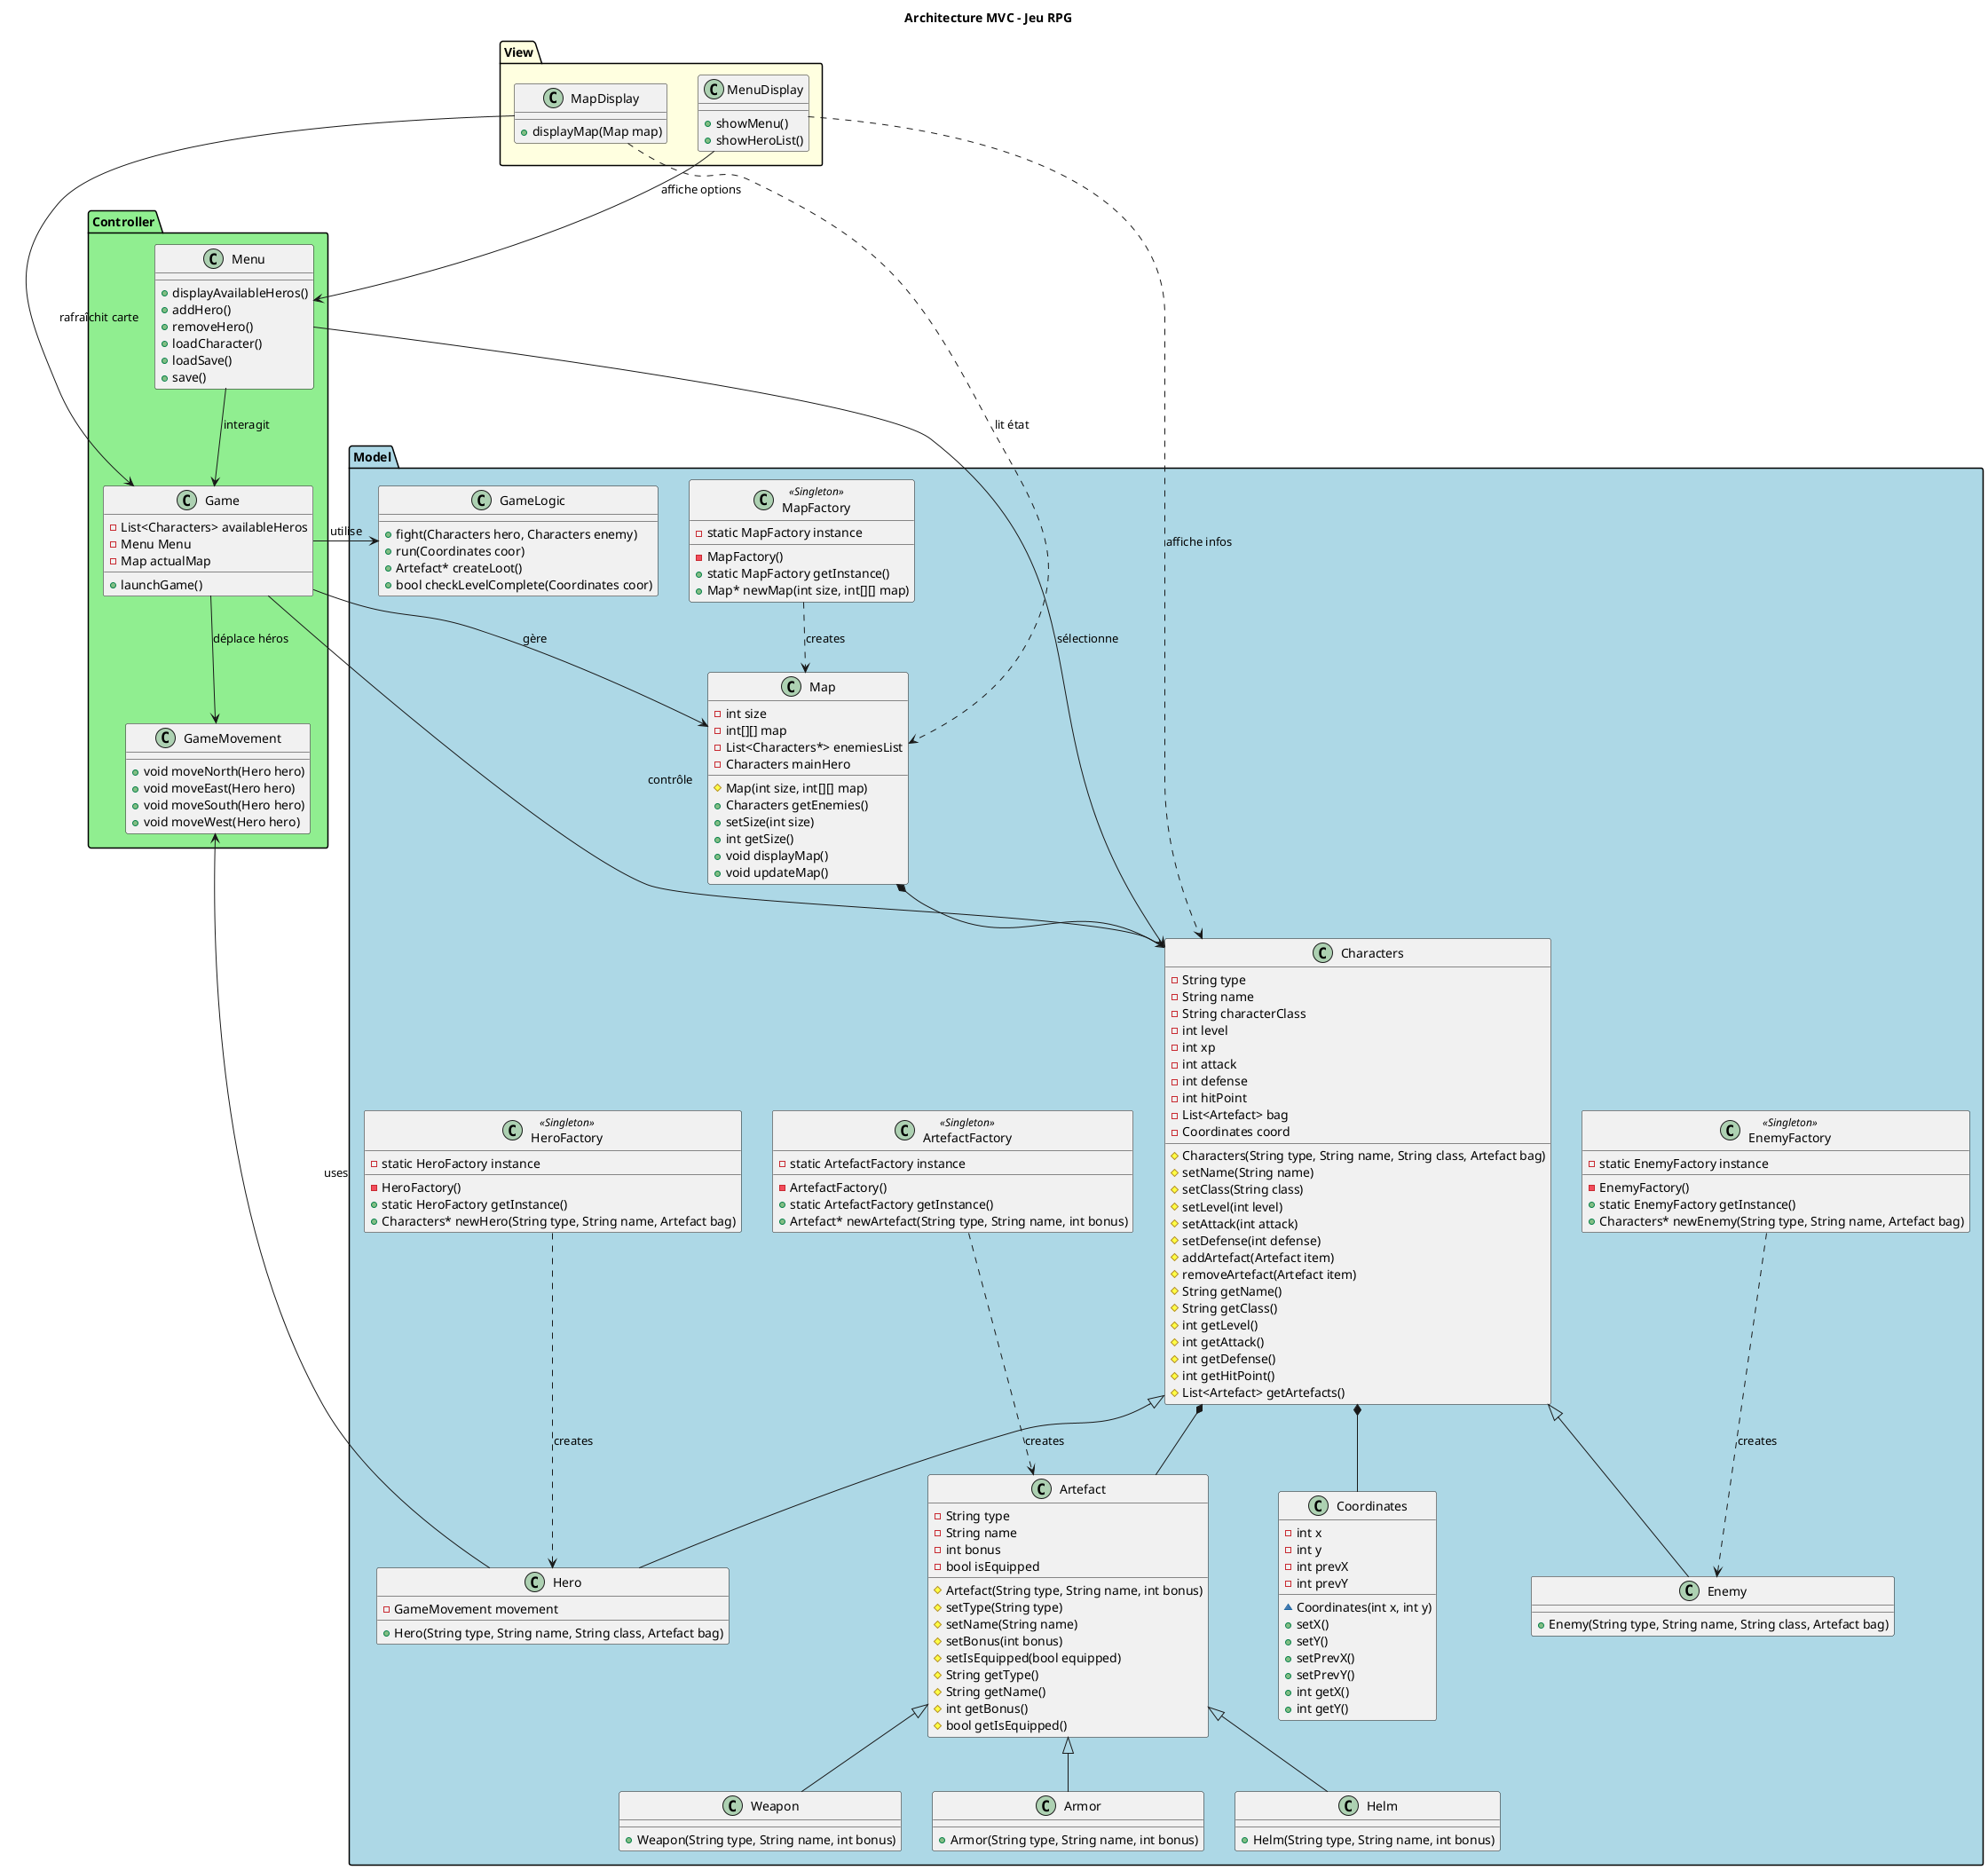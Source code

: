 @startuml
title Architecture MVC - Jeu RPG

' =======================
'   COUCHES DU SYSTÈME
' =======================

package "Model" #LightBlue {
  class Characters {
    -String type
    -String name
    -String characterClass
    -int level
    -int xp
    -int attack
    -int defense
    -int hitPoint
    -List<Artefact> bag
    -Coordinates coord
    #Characters(String type, String name, String class, Artefact bag)
    #setName(String name)
    #setClass(String class)
    #setLevel(int level)
    #setAttack(int attack)
    #setDefense(int defense)
    #addArtefact(Artefact item)
    #removeArtefact(Artefact item)
    #String getName()
    #String getClass()
    #int getLevel()
    #int getAttack()
    #int getDefense()
    #int getHitPoint()
    #List<Artefact> getArtefacts()
  }

  class Hero {
    -GameMovement movement
    +Hero(String type, String name, String class, Artefact bag)
  }

  class Enemy {
    +Enemy(String type, String name, String class, Artefact bag)
  }

  class Artefact {
    -String type
    -String name
    -int bonus
    -bool isEquipped
    #Artefact(String type, String name, int bonus)
    #setType(String type)
    #setName(String name)
    #setBonus(int bonus)
    #setIsEquipped(bool equipped)
    #String getType()
    #String getName()
    #int getBonus()
    #bool getIsEquipped()
  }

  class Weapon {
    +Weapon(String type, String name, int bonus)
  }

  class Armor {
    +Armor(String type, String name, int bonus)
  }

  class Helm {
    +Helm(String type, String name, int bonus)
  }

  class Coordinates {
    -int x
    -int y
    -int prevX
    -int prevY
    ~Coordinates(int x, int y)
    +setX()
    +setY()
    +setPrevX()
    +setPrevY()
    +int getX()
    +int getY()
  }

  class Map {
    -int size
    -int[][] map
    -List<Characters*> enemiesList
    -Characters mainHero
    #Map(int size, int[][] map)
    +Characters getEnemies()
    +setSize(int size)
    +int getSize()
    +void displayMap()
    +void updateMap()
  }

  class GameLogic {
    +fight(Characters hero, Characters enemy)
    +run(Coordinates coor)
    +Artefact* createLoot()
    +bool checkLevelComplete(Coordinates coor)
  }

  class HeroFactory <<Singleton>> {
    -static HeroFactory instance
    -HeroFactory()
    +static HeroFactory getInstance()
    +Characters* newHero(String type, String name, Artefact bag)
  }

  class EnemyFactory <<Singleton>> {
    -static EnemyFactory instance
    -EnemyFactory()
    +static EnemyFactory getInstance()
    +Characters* newEnemy(String type, String name, Artefact bag)
  }

  class ArtefactFactory <<Singleton>> {
    -static ArtefactFactory instance
    -ArtefactFactory()
    +static ArtefactFactory getInstance()
    +Artefact* newArtefact(String type, String name, int bonus)
  }

  class MapFactory <<Singleton>> {
    -static MapFactory instance
    -MapFactory()
    +static MapFactory getInstance()
    +Map* newMap(int size, int[][] map)
  }
}

package "Controller" #LightGreen {
  class Game {
    -List<Characters> availableHeros
    -Menu Menu
    -Map actualMap
    +launchGame()
  }

  class Menu {
    +displayAvailableHeros()
    +addHero()
    +removeHero()
    +loadCharacter()
    +loadSave()
    +save()
  }

  class GameMovement {
    +void moveNorth(Hero hero)
    +void moveEast(Hero hero)
    +void moveSouth(Hero hero)
    +void moveWest(Hero hero)
  }
}

package "View" #LightYellow {
  class MapDisplay {
    +displayMap(Map map)
  }

  class MenuDisplay {
    +showMenu()
    +showHeroList()
  }
}

' =======================
'   RELATIONS
' =======================

' --- Modèle interne ---
Characters <|-- Hero
Characters <|-- Enemy
Artefact <|-- Armor
Artefact <|-- Weapon
Artefact <|-- Helm
Characters *-- Artefact
Characters *-- Coordinates
HeroFactory ..> Hero : creates
EnemyFactory ..> Enemy : creates
ArtefactFactory ..> Artefact : creates
MapFactory ..> Map : creates
Map *-- Characters
Hero --> GameMovement : uses

' --- Vue <-> Contrôleur ---
MenuDisplay --> Menu : affiche options
MapDisplay --> Game : rafraîchit carte

' --- Vue <-> Modèle (lecture seule) ---
MapDisplay ..> Map : lit état
MenuDisplay ..> Characters : affiche infos

' --- Contrôleur <-> Modèle ---
Game --> GameLogic : utilise
Game --> Map : gère
Game --> Characters : contrôle
Game --> GameMovement : déplace héros
Menu --> Game : interagit
Menu --> Characters : sélectionne

@enduml
